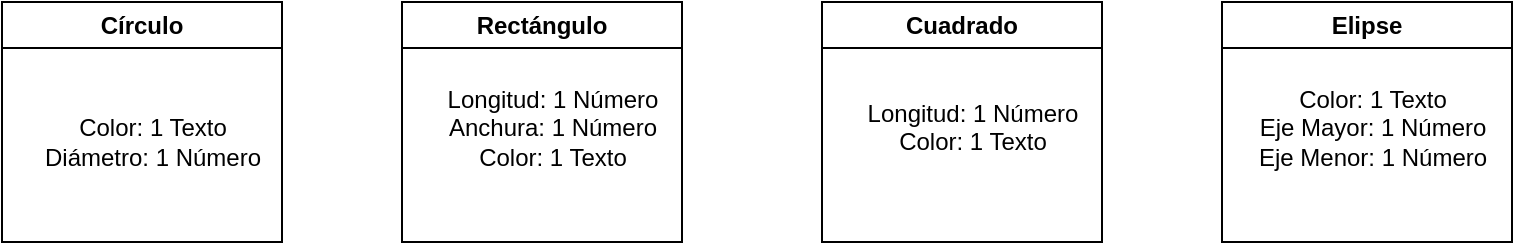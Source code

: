 <mxfile>
    <diagram id="Ty-3vBvF42Z284snkenA" name="Page-1">
        <mxGraphModel dx="832" dy="563" grid="1" gridSize="10" guides="1" tooltips="1" connect="1" arrows="1" fold="1" page="1" pageScale="1" pageWidth="850" pageHeight="1100" math="0" shadow="0">
            <root>
                <mxCell id="0"/>
                <mxCell id="1" parent="0"/>
                <mxCell id="2" value="Círculo" style="swimlane;whiteSpace=wrap;html=1;" vertex="1" parent="1">
                    <mxGeometry x="10" y="160" width="140" height="120" as="geometry"/>
                </mxCell>
                <mxCell id="3" value="Color: 1 Texto&lt;br/&gt;Diámetro: 1 Número" style="text;html=1;align=center;verticalAlign=middle;resizable=0;points=[];autosize=1;strokeColor=none;fillColor=none;" vertex="1" parent="2">
                    <mxGeometry x="10" y="50" width="130" height="40" as="geometry"/>
                </mxCell>
                <mxCell id="4" value="Rectángulo" style="swimlane;whiteSpace=wrap;html=1;startSize=23;" vertex="1" parent="1">
                    <mxGeometry x="210" y="160" width="140" height="120" as="geometry"/>
                </mxCell>
                <mxCell id="5" value="Longitud: 1 Número&lt;br/&gt;Anchura: 1 Número&lt;br/&gt;Color: 1 Texto&lt;br&gt;&amp;nbsp;" style="text;html=1;align=center;verticalAlign=middle;resizable=0;points=[];autosize=1;strokeColor=none;fillColor=none;" vertex="1" parent="4">
                    <mxGeometry x="10" y="35" width="130" height="70" as="geometry"/>
                </mxCell>
                <mxCell id="6" value="Cuadrado" style="swimlane;whiteSpace=wrap;html=1;" vertex="1" parent="1">
                    <mxGeometry x="420" y="160" width="140" height="120" as="geometry"/>
                </mxCell>
                <mxCell id="7" value="Longitud: 1 Número&lt;br/&gt;Color: 1 Texto&lt;br&gt;&amp;nbsp;" style="text;html=1;align=center;verticalAlign=middle;resizable=0;points=[];autosize=1;strokeColor=none;fillColor=none;" vertex="1" parent="6">
                    <mxGeometry x="10" y="40" width="130" height="60" as="geometry"/>
                </mxCell>
                <mxCell id="8" value="Elipse" style="swimlane;whiteSpace=wrap;html=1;" vertex="1" parent="1">
                    <mxGeometry x="620" y="160" width="145" height="120" as="geometry"/>
                </mxCell>
                <mxCell id="9" value="Color: 1 Texto&lt;br/&gt;Eje Mayor: 1 Número&lt;br/&gt;Eje Menor: 1 Número&lt;br&gt;&amp;nbsp;" style="text;html=1;align=center;verticalAlign=middle;resizable=0;points=[];autosize=1;strokeColor=none;fillColor=none;" vertex="1" parent="8">
                    <mxGeometry x="5" y="35" width="140" height="70" as="geometry"/>
                </mxCell>
            </root>
        </mxGraphModel>
    </diagram>
</mxfile>